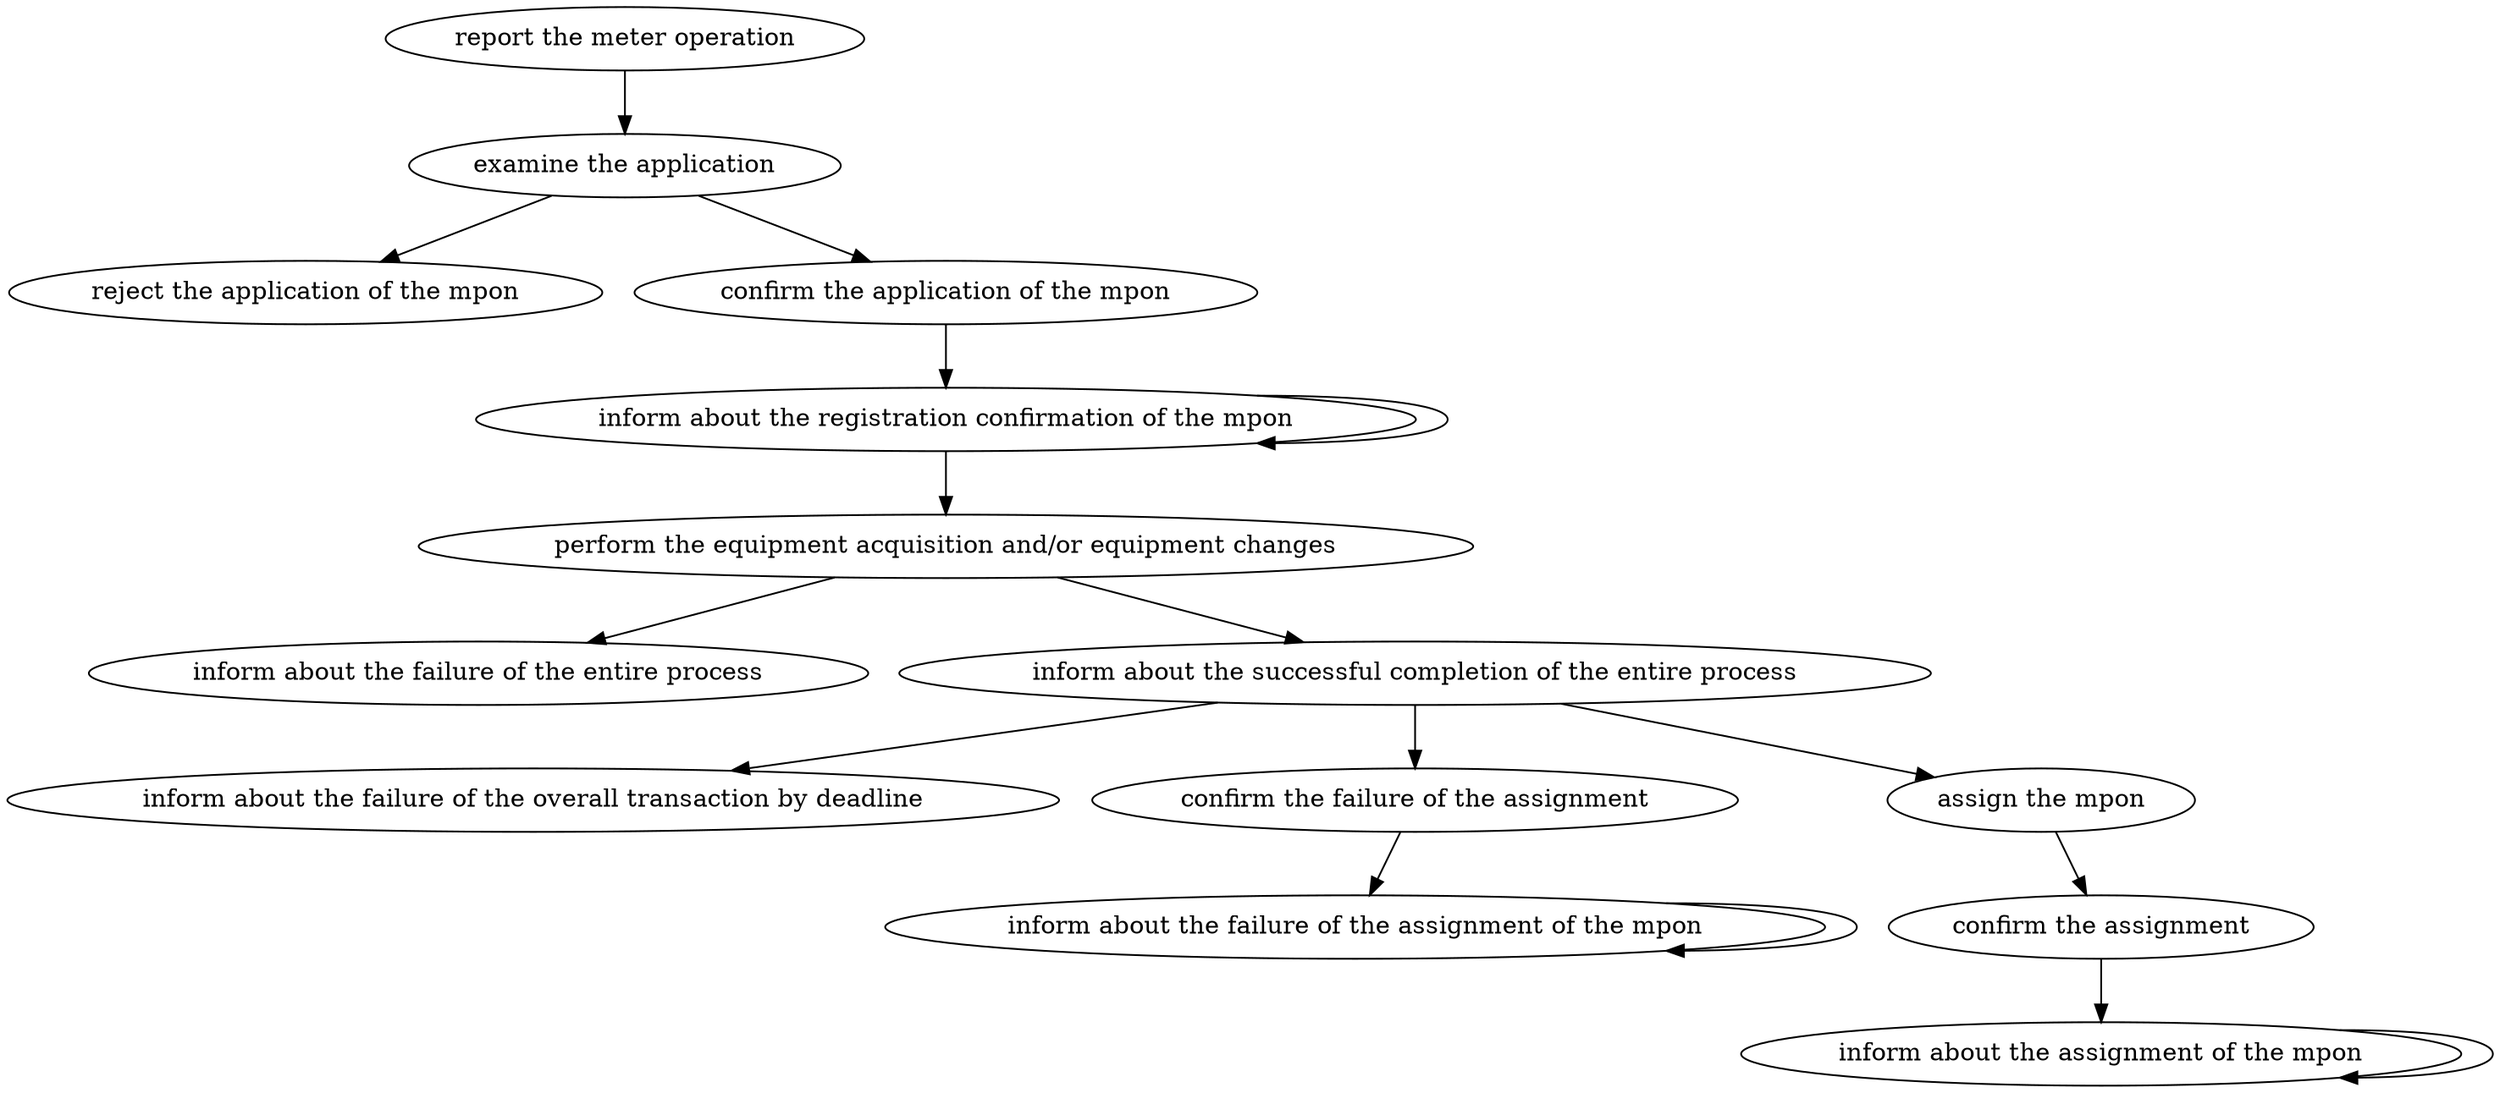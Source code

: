 digraph "doc-10.2" {
	graph [name="doc-10.2"];
	"report the meter operation"	[attrs="{'type': 'Activity', 'label': 'report the meter operation'}"];
	"examine the application"	[attrs="{'type': 'Activity', 'label': 'examine the application'}"];
	"report the meter operation" -> "examine the application"	[attrs="{'type': 'flow', 'label': 'flow'}"];
	"reject the application of the mpon"	[attrs="{'type': 'Activity', 'label': 'reject the application of the mpon'}"];
	"examine the application" -> "reject the application of the mpon"	[attrs="{'type': 'flow', 'label': 'flow'}"];
	"confirm the application of the mpon"	[attrs="{'type': 'Activity', 'label': 'confirm the application of the mpon'}"];
	"examine the application" -> "confirm the application of the mpon"	[attrs="{'type': 'flow', 'label': 'flow'}"];
	"inform about the registration confirmation of the mpon"	[attrs="{'type': 'Activity', 'label': 'inform about the registration confirmation of the mpon'}"];
	"confirm the application of the mpon" -> "inform about the registration confirmation of the mpon"	[attrs="{'type': 'flow', 'label': 'flow'}"];
	"inform about the registration confirmation of the mpon" -> "inform about the registration confirmation of the mpon"	[attrs="{'type': 'flow', 'label': 'flow'}"];
	"perform the equipment acquisition and/or equipment changes"	[attrs="{'type': 'Activity', 'label': 'perform the equipment acquisition and/or equipment changes'}"];
	"inform about the registration confirmation of the mpon" -> "perform the equipment acquisition and/or equipment changes"	[attrs="{'type': 'flow', 'label': 'flow'}"];
	"inform about the failure of the entire process"	[attrs="{'type': 'Activity', 'label': 'inform about the failure of the entire process'}"];
	"perform the equipment acquisition and/or equipment changes" -> "inform about the failure of the entire process"	[attrs="{'type': 'flow', 'label': 'flow'}"];
	"inform about the successful completion of the entire process"	[attrs="{'type': 'Activity', 'label': 'inform about the successful completion of the entire process'}"];
	"perform the equipment acquisition and/or equipment changes" -> "inform about the successful completion of the entire process"	[attrs="{'type': 'flow', 'label': 'flow'}"];
	"inform about the failure of the overall transaction by deadline"	[attrs="{'type': 'Activity', 'label': 'inform about the failure of the overall transaction by deadline'}"];
	"inform about the successful completion of the entire process" -> "inform about the failure of the overall transaction by deadline"	[attrs="{'type': 'flow', 'label': 'flow'}"];
	"confirm the failure of the assignment"	[attrs="{'type': 'Activity', 'label': 'confirm the failure of the assignment'}"];
	"inform about the successful completion of the entire process" -> "confirm the failure of the assignment"	[attrs="{'type': 'flow', 'label': 'flow'}"];
	"assign the mpon"	[attrs="{'type': 'Activity', 'label': 'assign the mpon'}"];
	"inform about the successful completion of the entire process" -> "assign the mpon"	[attrs="{'type': 'flow', 'label': 'flow'}"];
	"inform about the failure of the assignment of the mpon"	[attrs="{'type': 'Activity', 'label': 'inform about the failure of the assignment of the mpon'}"];
	"confirm the failure of the assignment" -> "inform about the failure of the assignment of the mpon"	[attrs="{'type': 'flow', 'label': 'flow'}"];
	"confirm the assignment"	[attrs="{'type': 'Activity', 'label': 'confirm the assignment'}"];
	"assign the mpon" -> "confirm the assignment"	[attrs="{'type': 'flow', 'label': 'flow'}"];
	"inform about the assignment of the mpon"	[attrs="{'type': 'Activity', 'label': 'inform about the assignment of the mpon'}"];
	"confirm the assignment" -> "inform about the assignment of the mpon"	[attrs="{'type': 'flow', 'label': 'flow'}"];
	"inform about the failure of the assignment of the mpon" -> "inform about the failure of the assignment of the mpon"	[attrs="{'type': 'flow', 'label': 'flow'}"];
	"inform about the assignment of the mpon" -> "inform about the assignment of the mpon"	[attrs="{'type': 'flow', 'label': 'flow'}"];
}
